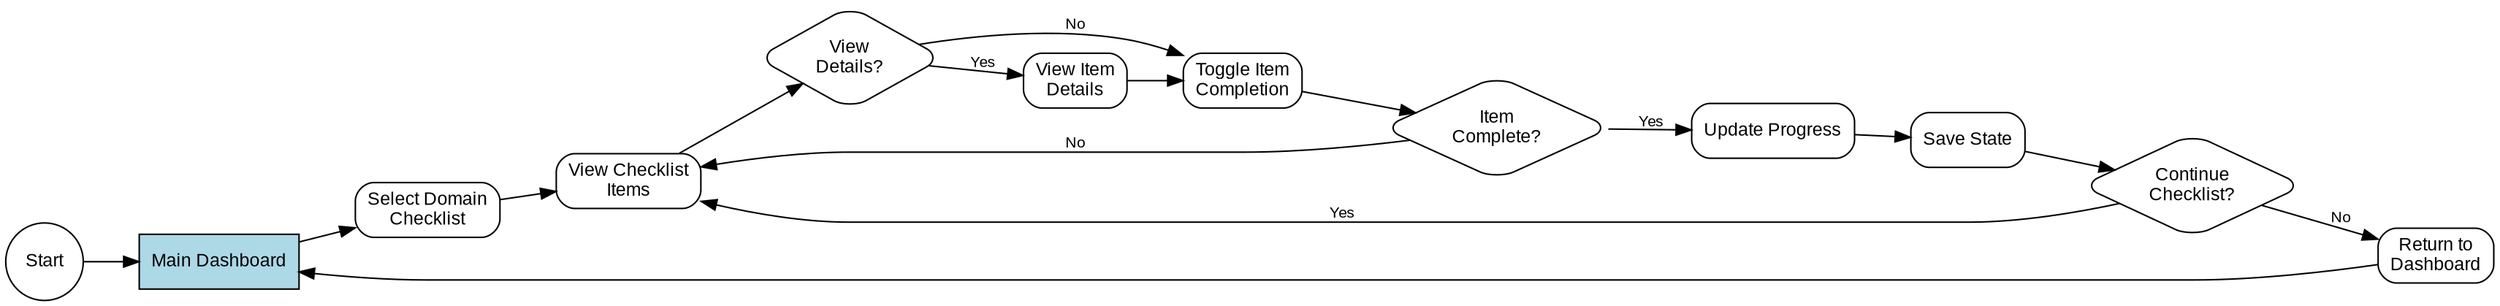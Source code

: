 digraph G {
    rankdir=LR;
    node [shape=box, style=rounded, fontname="Arial", fontsize=12];
    edge [fontname="Arial", fontsize=10];

    /* States */
    Start [label="Start", shape=circle];
    Dashboard [label="Main Dashboard", style=filled, fillcolor=lightblue];
    SelectChecklist [label="Select Domain\nChecklist"];
    ViewItems [label="View Checklist\nItems"];
    ToggleItem [label="Toggle Item\nCompletion"];
    ViewDetails [label="View Item\nDetails"];
    UpdateProgress [label="Update Progress"];
    SaveState [label="Save State"];
    Return [label="Return to\nDashboard"];

    /* Decision Nodes */
    ItemComplete [label="Item\nComplete?", shape=diamond];
    ViewMore [label="View\nDetails?", shape=diamond];
    Continue [label="Continue\nChecklist?", shape=diamond];

    /* Flow */
    Start -> Dashboard;
    Dashboard -> SelectChecklist;
    SelectChecklist -> ViewItems;
    ViewItems -> ViewMore;
    ViewMore -> ViewDetails [label="Yes"];
    ViewMore -> ToggleItem [label="No"];
    ViewDetails -> ToggleItem;
    ToggleItem -> ItemComplete;
    ItemComplete -> UpdateProgress [label="Yes"];
    ItemComplete -> ViewItems [label="No"];
    UpdateProgress -> SaveState;
    SaveState -> Continue;
    Continue -> ViewItems [label="Yes"];
    Continue -> Return [label="No"];
    Return -> Dashboard;
}
